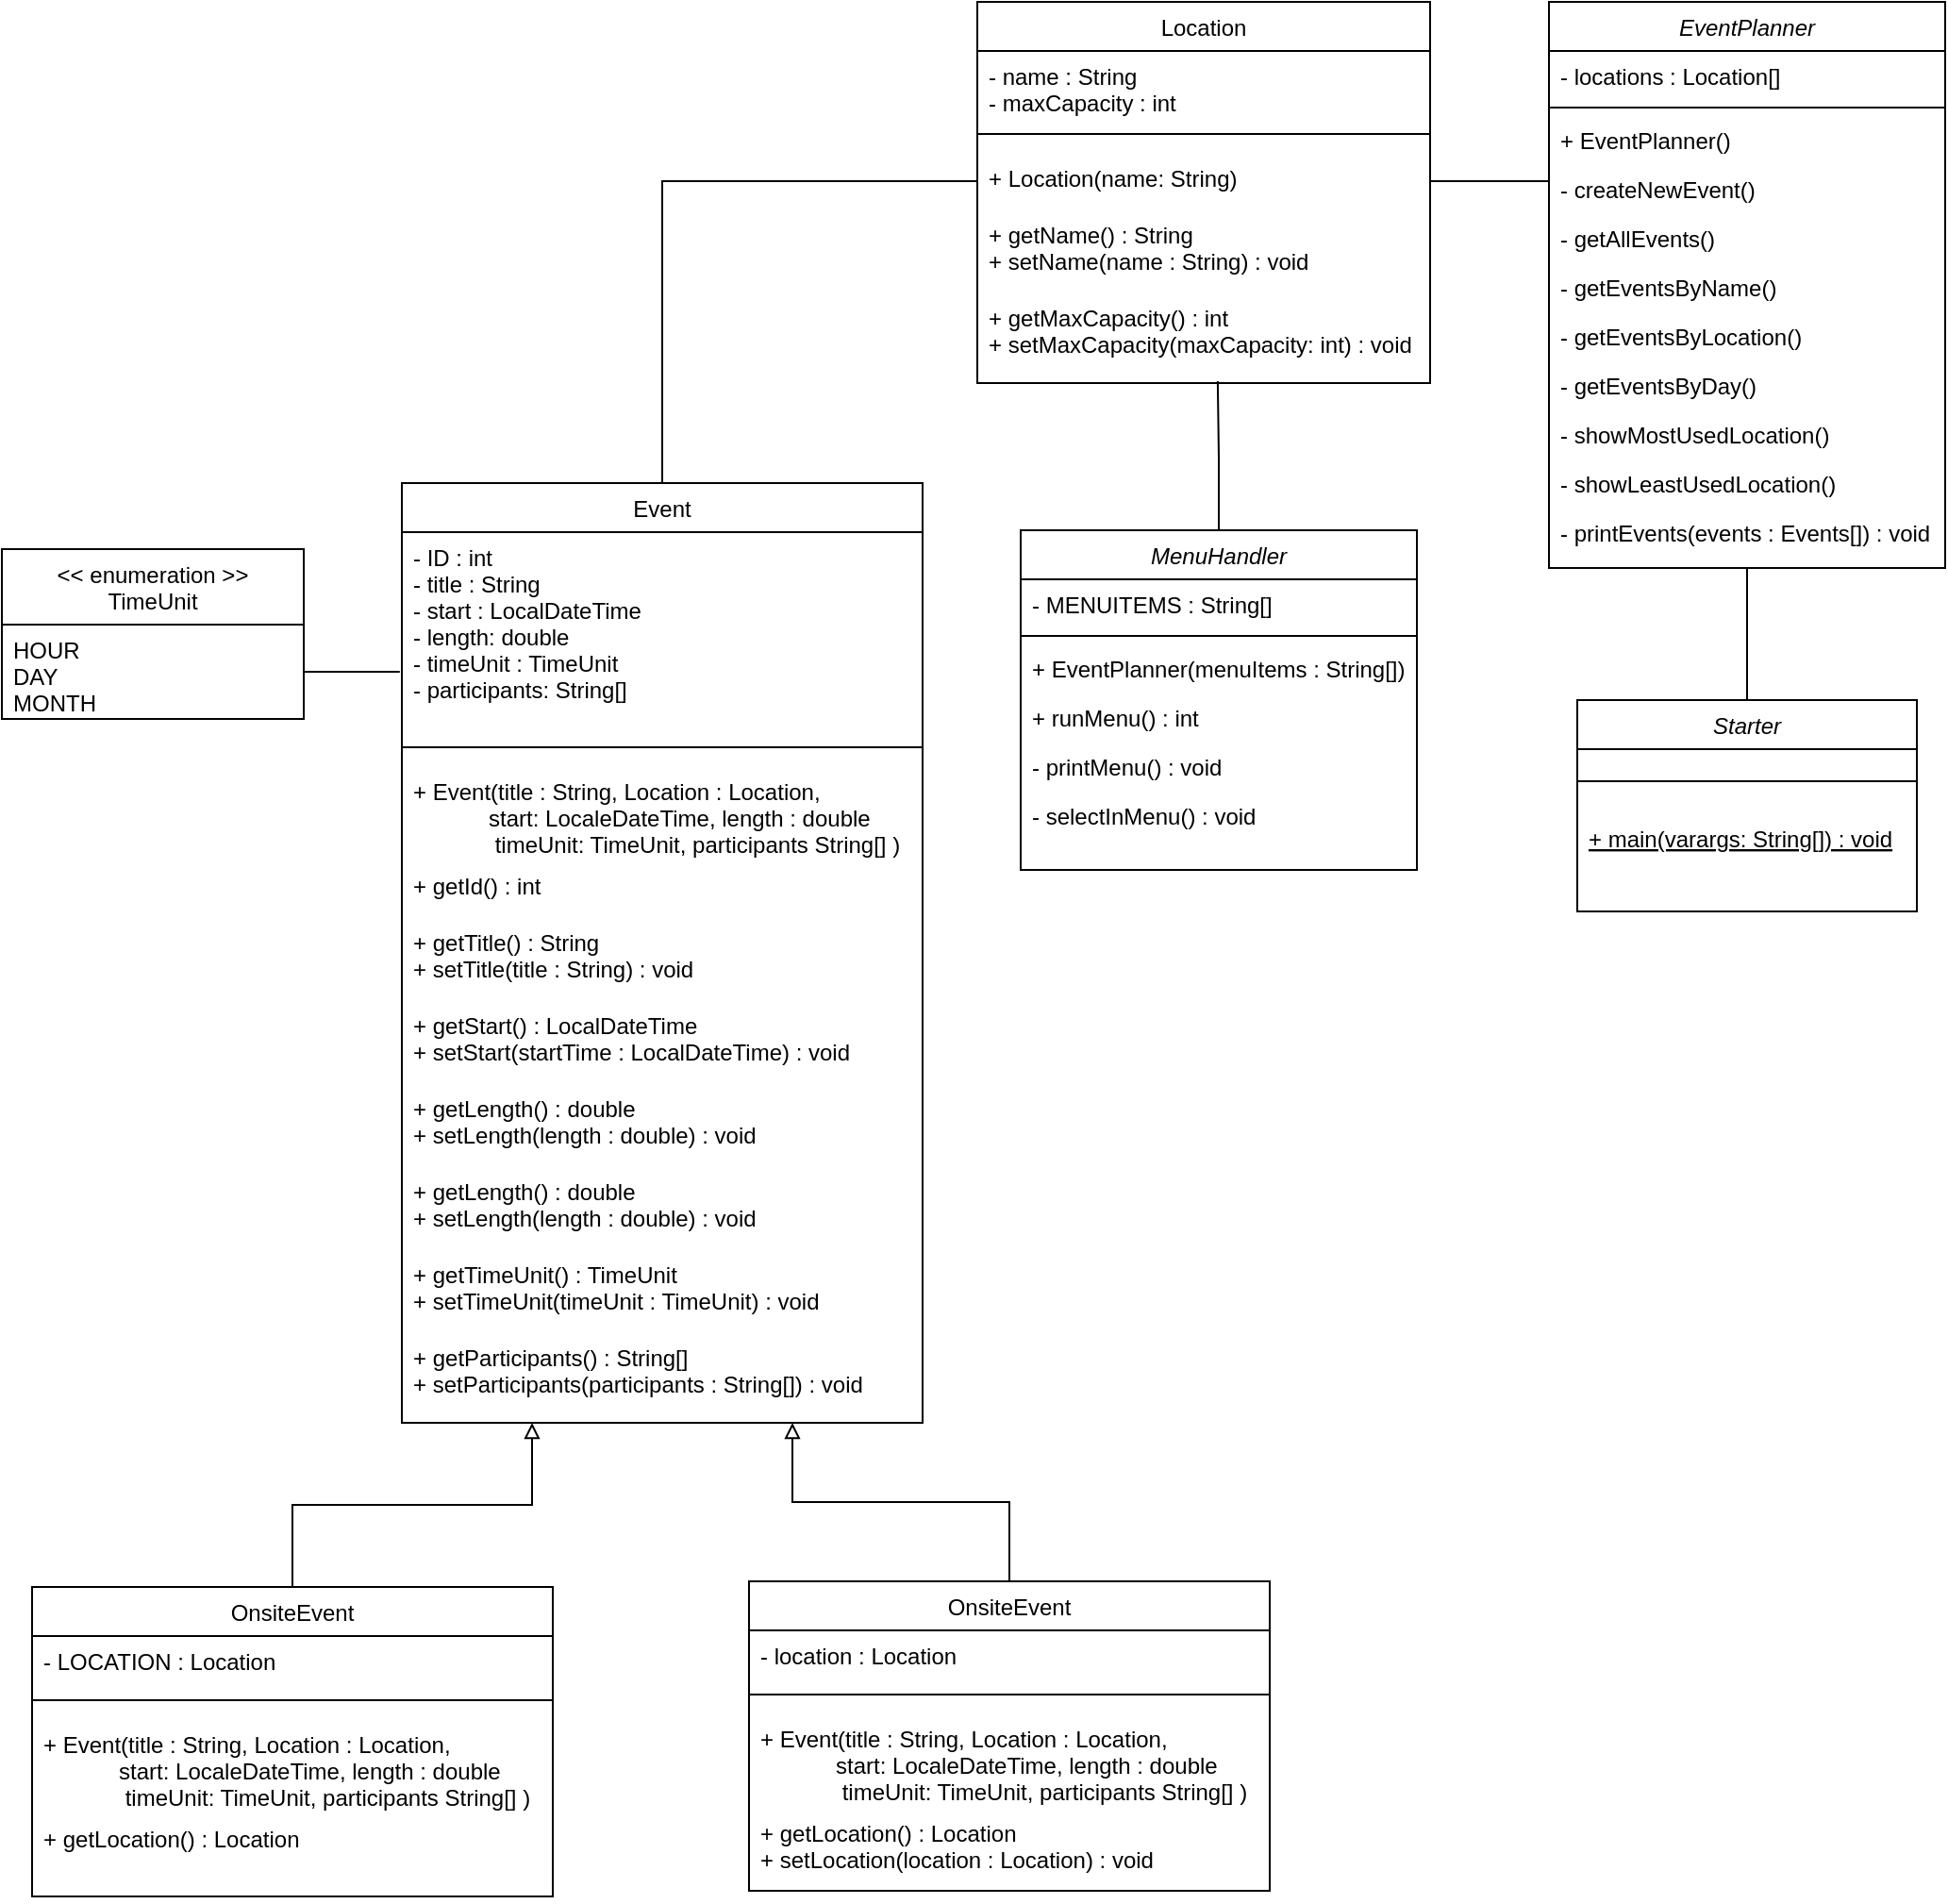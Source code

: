 <mxfile version="20.7.4" type="device"><diagram id="C5RBs43oDa-KdzZeNtuy" name="Page-1"><mxGraphModel dx="1026" dy="658" grid="1" gridSize="10" guides="1" tooltips="1" connect="1" arrows="1" fold="1" page="1" pageScale="1" pageWidth="827" pageHeight="1169" math="0" shadow="0"><root><mxCell id="WIyWlLk6GJQsqaUBKTNV-0"/><mxCell id="WIyWlLk6GJQsqaUBKTNV-1" parent="WIyWlLk6GJQsqaUBKTNV-0"/><mxCell id="YxRnPRUqClyoKaJk8hkN-110" style="edgeStyle=orthogonalEdgeStyle;rounded=0;orthogonalLoop=1;jettySize=auto;html=1;exitX=0.5;exitY=1;exitDx=0;exitDy=0;entryX=0.5;entryY=0;entryDx=0;entryDy=0;endArrow=none;endFill=0;" parent="WIyWlLk6GJQsqaUBKTNV-1" source="zkfFHV4jXpPFQw0GAbJ--0" target="YxRnPRUqClyoKaJk8hkN-32" edge="1"><mxGeometry relative="1" as="geometry"/></mxCell><mxCell id="zkfFHV4jXpPFQw0GAbJ--0" value="EventPlanner" style="swimlane;fontStyle=2;align=center;verticalAlign=top;childLayout=stackLayout;horizontal=1;startSize=26;horizontalStack=0;resizeParent=1;resizeLast=0;collapsible=1;marginBottom=0;rounded=0;shadow=0;strokeWidth=1;" parent="WIyWlLk6GJQsqaUBKTNV-1" vertex="1"><mxGeometry x="830" y="10" width="210" height="300" as="geometry"><mxRectangle x="230" y="140" width="160" height="26" as="alternateBounds"/></mxGeometry></mxCell><mxCell id="zkfFHV4jXpPFQw0GAbJ--1" value="- locations : Location[]" style="text;align=left;verticalAlign=top;spacingLeft=4;spacingRight=4;overflow=hidden;rotatable=0;points=[[0,0.5],[1,0.5]];portConstraint=eastwest;" parent="zkfFHV4jXpPFQw0GAbJ--0" vertex="1"><mxGeometry y="26" width="210" height="26" as="geometry"/></mxCell><mxCell id="zkfFHV4jXpPFQw0GAbJ--4" value="" style="line;html=1;strokeWidth=1;align=left;verticalAlign=middle;spacingTop=-1;spacingLeft=3;spacingRight=3;rotatable=0;labelPosition=right;points=[];portConstraint=eastwest;" parent="zkfFHV4jXpPFQw0GAbJ--0" vertex="1"><mxGeometry y="52" width="210" height="8" as="geometry"/></mxCell><mxCell id="YxRnPRUqClyoKaJk8hkN-39" value="+ EventPlanner()" style="text;align=left;verticalAlign=top;spacingLeft=4;spacingRight=4;overflow=hidden;rotatable=0;points=[[0,0.5],[1,0.5]];portConstraint=eastwest;fontStyle=0" parent="zkfFHV4jXpPFQw0GAbJ--0" vertex="1"><mxGeometry y="60" width="210" height="26" as="geometry"/></mxCell><mxCell id="YxRnPRUqClyoKaJk8hkN-40" value="- createNewEvent()" style="text;align=left;verticalAlign=top;spacingLeft=4;spacingRight=4;overflow=hidden;rotatable=0;points=[[0,0.5],[1,0.5]];portConstraint=eastwest;fontStyle=0" parent="zkfFHV4jXpPFQw0GAbJ--0" vertex="1"><mxGeometry y="86" width="210" height="26" as="geometry"/></mxCell><mxCell id="YxRnPRUqClyoKaJk8hkN-42" value="- getAllEvents()" style="text;align=left;verticalAlign=top;spacingLeft=4;spacingRight=4;overflow=hidden;rotatable=0;points=[[0,0.5],[1,0.5]];portConstraint=eastwest;fontStyle=0" parent="zkfFHV4jXpPFQw0GAbJ--0" vertex="1"><mxGeometry y="112" width="210" height="26" as="geometry"/></mxCell><mxCell id="YxRnPRUqClyoKaJk8hkN-43" value="- getEventsByName()" style="text;align=left;verticalAlign=top;spacingLeft=4;spacingRight=4;overflow=hidden;rotatable=0;points=[[0,0.5],[1,0.5]];portConstraint=eastwest;fontStyle=0" parent="zkfFHV4jXpPFQw0GAbJ--0" vertex="1"><mxGeometry y="138" width="210" height="26" as="geometry"/></mxCell><mxCell id="YxRnPRUqClyoKaJk8hkN-44" value="- getEventsByLocation()" style="text;align=left;verticalAlign=top;spacingLeft=4;spacingRight=4;overflow=hidden;rotatable=0;points=[[0,0.5],[1,0.5]];portConstraint=eastwest;fontStyle=0" parent="zkfFHV4jXpPFQw0GAbJ--0" vertex="1"><mxGeometry y="164" width="210" height="26" as="geometry"/></mxCell><mxCell id="YxRnPRUqClyoKaJk8hkN-45" value="- getEventsByDay()" style="text;align=left;verticalAlign=top;spacingLeft=4;spacingRight=4;overflow=hidden;rotatable=0;points=[[0,0.5],[1,0.5]];portConstraint=eastwest;fontStyle=0" parent="zkfFHV4jXpPFQw0GAbJ--0" vertex="1"><mxGeometry y="190" width="210" height="26" as="geometry"/></mxCell><mxCell id="YxRnPRUqClyoKaJk8hkN-46" value="- showMostUsedLocation()" style="text;align=left;verticalAlign=top;spacingLeft=4;spacingRight=4;overflow=hidden;rotatable=0;points=[[0,0.5],[1,0.5]];portConstraint=eastwest;fontStyle=0" parent="zkfFHV4jXpPFQw0GAbJ--0" vertex="1"><mxGeometry y="216" width="210" height="26" as="geometry"/></mxCell><mxCell id="YxRnPRUqClyoKaJk8hkN-47" value="- showLeastUsedLocation()" style="text;align=left;verticalAlign=top;spacingLeft=4;spacingRight=4;overflow=hidden;rotatable=0;points=[[0,0.5],[1,0.5]];portConstraint=eastwest;fontStyle=0" parent="zkfFHV4jXpPFQw0GAbJ--0" vertex="1"><mxGeometry y="242" width="210" height="26" as="geometry"/></mxCell><mxCell id="YxRnPRUqClyoKaJk8hkN-48" value="- printEvents(events : Events[]) : void" style="text;align=left;verticalAlign=top;spacingLeft=4;spacingRight=4;overflow=hidden;rotatable=0;points=[[0,0.5],[1,0.5]];portConstraint=eastwest;fontStyle=0" parent="zkfFHV4jXpPFQw0GAbJ--0" vertex="1"><mxGeometry y="268" width="210" height="26" as="geometry"/></mxCell><mxCell id="YxRnPRUqClyoKaJk8hkN-0" value="Location" style="swimlane;fontStyle=0;align=center;verticalAlign=top;childLayout=stackLayout;horizontal=1;startSize=26;horizontalStack=0;resizeParent=1;resizeLast=0;collapsible=1;marginBottom=0;rounded=0;shadow=0;strokeWidth=1;" parent="WIyWlLk6GJQsqaUBKTNV-1" vertex="1"><mxGeometry x="527" y="10" width="240" height="202" as="geometry"><mxRectangle x="340" y="380" width="170" height="26" as="alternateBounds"/></mxGeometry></mxCell><mxCell id="YxRnPRUqClyoKaJk8hkN-1" value="- name : String&#10;- maxCapacity : int" style="text;align=left;verticalAlign=top;spacingLeft=4;spacingRight=4;overflow=hidden;rotatable=0;points=[[0,0.5],[1,0.5]];portConstraint=eastwest;" parent="YxRnPRUqClyoKaJk8hkN-0" vertex="1"><mxGeometry y="26" width="240" height="34" as="geometry"/></mxCell><mxCell id="YxRnPRUqClyoKaJk8hkN-2" value="" style="line;html=1;strokeWidth=1;align=left;verticalAlign=middle;spacingTop=-1;spacingLeft=3;spacingRight=3;rotatable=0;labelPosition=right;points=[];portConstraint=eastwest;" parent="YxRnPRUqClyoKaJk8hkN-0" vertex="1"><mxGeometry y="60" width="240" height="20" as="geometry"/></mxCell><mxCell id="YxRnPRUqClyoKaJk8hkN-19" value="+ Location(name: String)" style="text;align=left;verticalAlign=top;spacingLeft=4;spacingRight=4;overflow=hidden;rotatable=0;points=[[0,0.5],[1,0.5]];portConstraint=eastwest;" parent="YxRnPRUqClyoKaJk8hkN-0" vertex="1"><mxGeometry y="80" width="240" height="30" as="geometry"/></mxCell><mxCell id="YxRnPRUqClyoKaJk8hkN-6" value="+ getName() : String&#10;+ setName(name : String) : void" style="text;align=left;verticalAlign=top;spacingLeft=4;spacingRight=4;overflow=hidden;rotatable=0;points=[[0,0.5],[1,0.5]];portConstraint=eastwest;" parent="YxRnPRUqClyoKaJk8hkN-0" vertex="1"><mxGeometry y="110" width="240" height="44" as="geometry"/></mxCell><mxCell id="YxRnPRUqClyoKaJk8hkN-13" value="+ getMaxCapacity() : int&#10;+ setMaxCapacity(maxCapacity: int) : void" style="text;align=left;verticalAlign=top;spacingLeft=4;spacingRight=4;overflow=hidden;rotatable=0;points=[[0,0.5],[1,0.5]];portConstraint=eastwest;" parent="YxRnPRUqClyoKaJk8hkN-0" vertex="1"><mxGeometry y="154" width="240" height="48" as="geometry"/></mxCell><mxCell id="YxRnPRUqClyoKaJk8hkN-3" value="&lt;&lt; enumeration &gt;&gt;&#10;TimeUnit" style="swimlane;fontStyle=0;align=center;verticalAlign=top;childLayout=stackLayout;horizontal=1;startSize=40;horizontalStack=0;resizeParent=1;resizeLast=0;collapsible=1;marginBottom=0;rounded=0;shadow=0;strokeWidth=1;" parent="WIyWlLk6GJQsqaUBKTNV-1" vertex="1"><mxGeometry x="10" y="300" width="160" height="90" as="geometry"><mxRectangle x="340" y="380" width="170" height="26" as="alternateBounds"/></mxGeometry></mxCell><mxCell id="YxRnPRUqClyoKaJk8hkN-4" value="HOUR&#10;DAY&#10;MONTH" style="text;align=left;verticalAlign=top;spacingLeft=4;spacingRight=4;overflow=hidden;rotatable=0;points=[[0,0.5],[1,0.5]];portConstraint=eastwest;" parent="YxRnPRUqClyoKaJk8hkN-3" vertex="1"><mxGeometry y="40" width="160" height="50" as="geometry"/></mxCell><mxCell id="YxRnPRUqClyoKaJk8hkN-109" style="edgeStyle=orthogonalEdgeStyle;rounded=0;orthogonalLoop=1;jettySize=auto;html=1;exitX=0.5;exitY=0;exitDx=0;exitDy=0;entryX=0;entryY=0.5;entryDx=0;entryDy=0;endArrow=none;endFill=0;" parent="WIyWlLk6GJQsqaUBKTNV-1" source="YxRnPRUqClyoKaJk8hkN-14" target="YxRnPRUqClyoKaJk8hkN-19" edge="1"><mxGeometry relative="1" as="geometry"/></mxCell><mxCell id="YxRnPRUqClyoKaJk8hkN-14" value="Event" style="swimlane;fontStyle=0;align=center;verticalAlign=top;childLayout=stackLayout;horizontal=1;startSize=26;horizontalStack=0;resizeParent=1;resizeLast=0;collapsible=1;marginBottom=0;rounded=0;shadow=0;strokeWidth=1;" parent="WIyWlLk6GJQsqaUBKTNV-1" vertex="1"><mxGeometry x="222" y="265" width="276" height="498" as="geometry"><mxRectangle x="340" y="380" width="170" height="26" as="alternateBounds"/></mxGeometry></mxCell><mxCell id="YxRnPRUqClyoKaJk8hkN-15" value="- ID : int&#10;- title : String&#10;- start : LocalDateTime&#10;- length: double&#10;- timeUnit : TimeUnit&#10;- participants: String[]" style="text;align=left;verticalAlign=top;spacingLeft=4;spacingRight=4;overflow=hidden;rotatable=0;points=[[0,0.5],[1,0.5]];portConstraint=eastwest;" parent="YxRnPRUqClyoKaJk8hkN-14" vertex="1"><mxGeometry y="26" width="276" height="104" as="geometry"/></mxCell><mxCell id="YxRnPRUqClyoKaJk8hkN-16" value="" style="line;html=1;strokeWidth=1;align=left;verticalAlign=middle;spacingTop=-1;spacingLeft=3;spacingRight=3;rotatable=0;labelPosition=right;points=[];portConstraint=eastwest;" parent="YxRnPRUqClyoKaJk8hkN-14" vertex="1"><mxGeometry y="130" width="276" height="20" as="geometry"/></mxCell><mxCell id="YxRnPRUqClyoKaJk8hkN-31" value="+ Event(title : String, Location : Location, &#10;            start: LocaleDateTime, length : double&#10;             timeUnit: TimeUnit, participants String[] )" style="text;align=left;verticalAlign=top;spacingLeft=4;spacingRight=4;overflow=hidden;rotatable=0;points=[[0,0.5],[1,0.5]];portConstraint=eastwest;" parent="YxRnPRUqClyoKaJk8hkN-14" vertex="1"><mxGeometry y="150" width="276" height="50" as="geometry"/></mxCell><mxCell id="YxRnPRUqClyoKaJk8hkN-23" value="+ getId() : int" style="text;align=left;verticalAlign=top;spacingLeft=4;spacingRight=4;overflow=hidden;rotatable=0;points=[[0,0.5],[1,0.5]];portConstraint=eastwest;" parent="YxRnPRUqClyoKaJk8hkN-14" vertex="1"><mxGeometry y="200" width="276" height="30" as="geometry"/></mxCell><mxCell id="YxRnPRUqClyoKaJk8hkN-22" value="+ getTitle() : String&#10;+ setTitle(title : String) : void" style="text;align=left;verticalAlign=top;spacingLeft=4;spacingRight=4;overflow=hidden;rotatable=0;points=[[0,0.5],[1,0.5]];portConstraint=eastwest;" parent="YxRnPRUqClyoKaJk8hkN-14" vertex="1"><mxGeometry y="230" width="276" height="44" as="geometry"/></mxCell><mxCell id="YxRnPRUqClyoKaJk8hkN-25" value="+ getStart() : LocalDateTime&#10;+ setStart(startTime : LocalDateTime) : void" style="text;align=left;verticalAlign=top;spacingLeft=4;spacingRight=4;overflow=hidden;rotatable=0;points=[[0,0.5],[1,0.5]];portConstraint=eastwest;" parent="YxRnPRUqClyoKaJk8hkN-14" vertex="1"><mxGeometry y="274" width="276" height="44" as="geometry"/></mxCell><mxCell id="YxRnPRUqClyoKaJk8hkN-26" value="+ getLength() : double&#10;+ setLength(length : double) : void" style="text;align=left;verticalAlign=top;spacingLeft=4;spacingRight=4;overflow=hidden;rotatable=0;points=[[0,0.5],[1,0.5]];portConstraint=eastwest;" parent="YxRnPRUqClyoKaJk8hkN-14" vertex="1"><mxGeometry y="318" width="276" height="44" as="geometry"/></mxCell><mxCell id="YxRnPRUqClyoKaJk8hkN-27" value="+ getLength() : double&#10;+ setLength(length : double) : void" style="text;align=left;verticalAlign=top;spacingLeft=4;spacingRight=4;overflow=hidden;rotatable=0;points=[[0,0.5],[1,0.5]];portConstraint=eastwest;" parent="YxRnPRUqClyoKaJk8hkN-14" vertex="1"><mxGeometry y="362" width="276" height="44" as="geometry"/></mxCell><mxCell id="YxRnPRUqClyoKaJk8hkN-28" value="+ getTimeUnit() : TimeUnit&#10;+ setTimeUnit(timeUnit : TimeUnit) : void" style="text;align=left;verticalAlign=top;spacingLeft=4;spacingRight=4;overflow=hidden;rotatable=0;points=[[0,0.5],[1,0.5]];portConstraint=eastwest;" parent="YxRnPRUqClyoKaJk8hkN-14" vertex="1"><mxGeometry y="406" width="276" height="44" as="geometry"/></mxCell><mxCell id="YxRnPRUqClyoKaJk8hkN-29" value="+ getParticipants() : String[]&#10;+ setParticipants(participants : String[]) : void" style="text;align=left;verticalAlign=top;spacingLeft=4;spacingRight=4;overflow=hidden;rotatable=0;points=[[0,0.5],[1,0.5]];portConstraint=eastwest;" parent="YxRnPRUqClyoKaJk8hkN-14" vertex="1"><mxGeometry y="450" width="276" height="44" as="geometry"/></mxCell><mxCell id="YxRnPRUqClyoKaJk8hkN-32" value="Starter" style="swimlane;fontStyle=2;align=center;verticalAlign=top;childLayout=stackLayout;horizontal=1;startSize=26;horizontalStack=0;resizeParent=1;resizeLast=0;collapsible=1;marginBottom=0;rounded=0;shadow=0;strokeWidth=1;" parent="WIyWlLk6GJQsqaUBKTNV-1" vertex="1"><mxGeometry x="845" y="380" width="180" height="112" as="geometry"><mxRectangle x="230" y="140" width="160" height="26" as="alternateBounds"/></mxGeometry></mxCell><mxCell id="YxRnPRUqClyoKaJk8hkN-34" value="" style="line;html=1;strokeWidth=1;align=left;verticalAlign=middle;spacingTop=-1;spacingLeft=3;spacingRight=3;rotatable=0;labelPosition=right;points=[];portConstraint=eastwest;" parent="YxRnPRUqClyoKaJk8hkN-32" vertex="1"><mxGeometry y="26" width="180" height="34" as="geometry"/></mxCell><mxCell id="YxRnPRUqClyoKaJk8hkN-38" value="+ main(varargs: String[]) : void" style="text;align=left;verticalAlign=top;spacingLeft=4;spacingRight=4;overflow=hidden;rotatable=0;points=[[0,0.5],[1,0.5]];portConstraint=eastwest;fontStyle=4" parent="YxRnPRUqClyoKaJk8hkN-32" vertex="1"><mxGeometry y="60" width="180" height="26" as="geometry"/></mxCell><mxCell id="YxRnPRUqClyoKaJk8hkN-107" style="edgeStyle=orthogonalEdgeStyle;rounded=0;orthogonalLoop=1;jettySize=auto;html=1;exitX=0.5;exitY=0;exitDx=0;exitDy=0;entryX=0.531;entryY=0.979;entryDx=0;entryDy=0;entryPerimeter=0;endArrow=none;endFill=0;" parent="WIyWlLk6GJQsqaUBKTNV-1" source="YxRnPRUqClyoKaJk8hkN-49" target="YxRnPRUqClyoKaJk8hkN-13" edge="1"><mxGeometry relative="1" as="geometry"/></mxCell><mxCell id="YxRnPRUqClyoKaJk8hkN-49" value="MenuHandler" style="swimlane;fontStyle=2;align=center;verticalAlign=top;childLayout=stackLayout;horizontal=1;startSize=26;horizontalStack=0;resizeParent=1;resizeLast=0;collapsible=1;marginBottom=0;rounded=0;shadow=0;strokeWidth=1;" parent="WIyWlLk6GJQsqaUBKTNV-1" vertex="1"><mxGeometry x="550" y="290" width="210" height="180" as="geometry"><mxRectangle x="230" y="140" width="160" height="26" as="alternateBounds"/></mxGeometry></mxCell><mxCell id="YxRnPRUqClyoKaJk8hkN-51" value="- MENUITEMS : String[]" style="text;align=left;verticalAlign=top;spacingLeft=4;spacingRight=4;overflow=hidden;rotatable=0;points=[[0,0.5],[1,0.5]];portConstraint=eastwest;" parent="YxRnPRUqClyoKaJk8hkN-49" vertex="1"><mxGeometry y="26" width="210" height="26" as="geometry"/></mxCell><mxCell id="YxRnPRUqClyoKaJk8hkN-52" value="" style="line;html=1;strokeWidth=1;align=left;verticalAlign=middle;spacingTop=-1;spacingLeft=3;spacingRight=3;rotatable=0;labelPosition=right;points=[];portConstraint=eastwest;" parent="YxRnPRUqClyoKaJk8hkN-49" vertex="1"><mxGeometry y="52" width="210" height="8" as="geometry"/></mxCell><mxCell id="YxRnPRUqClyoKaJk8hkN-53" value="+ EventPlanner(menuItems : String[])" style="text;align=left;verticalAlign=top;spacingLeft=4;spacingRight=4;overflow=hidden;rotatable=0;points=[[0,0.5],[1,0.5]];portConstraint=eastwest;fontStyle=0" parent="YxRnPRUqClyoKaJk8hkN-49" vertex="1"><mxGeometry y="60" width="210" height="26" as="geometry"/></mxCell><mxCell id="YxRnPRUqClyoKaJk8hkN-55" value="+ runMenu() : int" style="text;align=left;verticalAlign=top;spacingLeft=4;spacingRight=4;overflow=hidden;rotatable=0;points=[[0,0.5],[1,0.5]];portConstraint=eastwest;fontStyle=0" parent="YxRnPRUqClyoKaJk8hkN-49" vertex="1"><mxGeometry y="86" width="210" height="26" as="geometry"/></mxCell><mxCell id="YxRnPRUqClyoKaJk8hkN-62" value="- printMenu() : void" style="text;align=left;verticalAlign=top;spacingLeft=4;spacingRight=4;overflow=hidden;rotatable=0;points=[[0,0.5],[1,0.5]];portConstraint=eastwest;fontStyle=0" parent="YxRnPRUqClyoKaJk8hkN-49" vertex="1"><mxGeometry y="112" width="210" height="26" as="geometry"/></mxCell><mxCell id="YxRnPRUqClyoKaJk8hkN-63" value="- selectInMenu() : void" style="text;align=left;verticalAlign=top;spacingLeft=4;spacingRight=4;overflow=hidden;rotatable=0;points=[[0,0.5],[1,0.5]];portConstraint=eastwest;fontStyle=0" parent="YxRnPRUqClyoKaJk8hkN-49" vertex="1"><mxGeometry y="138" width="210" height="26" as="geometry"/></mxCell><mxCell id="YxRnPRUqClyoKaJk8hkN-105" style="edgeStyle=orthogonalEdgeStyle;rounded=0;orthogonalLoop=1;jettySize=auto;html=1;exitX=0.5;exitY=0;exitDx=0;exitDy=0;endArrow=block;endFill=0;entryX=0.75;entryY=1;entryDx=0;entryDy=0;" parent="WIyWlLk6GJQsqaUBKTNV-1" source="YxRnPRUqClyoKaJk8hkN-71" target="YxRnPRUqClyoKaJk8hkN-14" edge="1"><mxGeometry relative="1" as="geometry"><mxPoint x="406" y="770" as="targetPoint"/></mxGeometry></mxCell><mxCell id="YxRnPRUqClyoKaJk8hkN-71" value="OnsiteEvent" style="swimlane;fontStyle=0;align=center;verticalAlign=top;childLayout=stackLayout;horizontal=1;startSize=26;horizontalStack=0;resizeParent=1;resizeLast=0;collapsible=1;marginBottom=0;rounded=0;shadow=0;strokeWidth=1;" parent="WIyWlLk6GJQsqaUBKTNV-1" vertex="1"><mxGeometry x="406" y="847" width="276" height="164" as="geometry"><mxRectangle x="340" y="380" width="170" height="26" as="alternateBounds"/></mxGeometry></mxCell><mxCell id="YxRnPRUqClyoKaJk8hkN-72" value="- location : Location" style="text;align=left;verticalAlign=top;spacingLeft=4;spacingRight=4;overflow=hidden;rotatable=0;points=[[0,0.5],[1,0.5]];portConstraint=eastwest;" parent="YxRnPRUqClyoKaJk8hkN-71" vertex="1"><mxGeometry y="26" width="276" height="24" as="geometry"/></mxCell><mxCell id="YxRnPRUqClyoKaJk8hkN-73" value="" style="line;html=1;strokeWidth=1;align=left;verticalAlign=middle;spacingTop=-1;spacingLeft=3;spacingRight=3;rotatable=0;labelPosition=right;points=[];portConstraint=eastwest;" parent="YxRnPRUqClyoKaJk8hkN-71" vertex="1"><mxGeometry y="50" width="276" height="20" as="geometry"/></mxCell><mxCell id="YxRnPRUqClyoKaJk8hkN-74" value="+ Event(title : String, Location : Location, &#10;            start: LocaleDateTime, length : double&#10;             timeUnit: TimeUnit, participants String[] )" style="text;align=left;verticalAlign=top;spacingLeft=4;spacingRight=4;overflow=hidden;rotatable=0;points=[[0,0.5],[1,0.5]];portConstraint=eastwest;" parent="YxRnPRUqClyoKaJk8hkN-71" vertex="1"><mxGeometry y="70" width="276" height="50" as="geometry"/></mxCell><mxCell id="YxRnPRUqClyoKaJk8hkN-77" value="+ getLocation() : Location&#10;+ setLocation(location : Location) : void" style="text;align=left;verticalAlign=top;spacingLeft=4;spacingRight=4;overflow=hidden;rotatable=0;points=[[0,0.5],[1,0.5]];portConstraint=eastwest;" parent="YxRnPRUqClyoKaJk8hkN-71" vertex="1"><mxGeometry y="120" width="276" height="44" as="geometry"/></mxCell><mxCell id="YxRnPRUqClyoKaJk8hkN-101" style="edgeStyle=orthogonalEdgeStyle;rounded=0;orthogonalLoop=1;jettySize=auto;html=1;exitX=0.5;exitY=0;exitDx=0;exitDy=0;entryX=0.25;entryY=1;entryDx=0;entryDy=0;endArrow=block;endFill=0;" parent="WIyWlLk6GJQsqaUBKTNV-1" source="YxRnPRUqClyoKaJk8hkN-83" target="YxRnPRUqClyoKaJk8hkN-14" edge="1"><mxGeometry relative="1" as="geometry"/></mxCell><mxCell id="YxRnPRUqClyoKaJk8hkN-83" value="OnsiteEvent" style="swimlane;fontStyle=0;align=center;verticalAlign=top;childLayout=stackLayout;horizontal=1;startSize=26;horizontalStack=0;resizeParent=1;resizeLast=0;collapsible=1;marginBottom=0;rounded=0;shadow=0;strokeWidth=1;" parent="WIyWlLk6GJQsqaUBKTNV-1" vertex="1"><mxGeometry x="26" y="850" width="276" height="164" as="geometry"><mxRectangle x="340" y="380" width="170" height="26" as="alternateBounds"/></mxGeometry></mxCell><mxCell id="YxRnPRUqClyoKaJk8hkN-84" value="- LOCATION : Location" style="text;align=left;verticalAlign=top;spacingLeft=4;spacingRight=4;overflow=hidden;rotatable=0;points=[[0,0.5],[1,0.5]];portConstraint=eastwest;" parent="YxRnPRUqClyoKaJk8hkN-83" vertex="1"><mxGeometry y="26" width="276" height="24" as="geometry"/></mxCell><mxCell id="YxRnPRUqClyoKaJk8hkN-85" value="" style="line;html=1;strokeWidth=1;align=left;verticalAlign=middle;spacingTop=-1;spacingLeft=3;spacingRight=3;rotatable=0;labelPosition=right;points=[];portConstraint=eastwest;" parent="YxRnPRUqClyoKaJk8hkN-83" vertex="1"><mxGeometry y="50" width="276" height="20" as="geometry"/></mxCell><mxCell id="YxRnPRUqClyoKaJk8hkN-86" value="+ Event(title : String, Location : Location, &#10;            start: LocaleDateTime, length : double&#10;             timeUnit: TimeUnit, participants String[] )" style="text;align=left;verticalAlign=top;spacingLeft=4;spacingRight=4;overflow=hidden;rotatable=0;points=[[0,0.5],[1,0.5]];portConstraint=eastwest;" parent="YxRnPRUqClyoKaJk8hkN-83" vertex="1"><mxGeometry y="70" width="276" height="50" as="geometry"/></mxCell><mxCell id="YxRnPRUqClyoKaJk8hkN-87" value="+ getLocation() : Location&#10;" style="text;align=left;verticalAlign=top;spacingLeft=4;spacingRight=4;overflow=hidden;rotatable=0;points=[[0,0.5],[1,0.5]];portConstraint=eastwest;" parent="YxRnPRUqClyoKaJk8hkN-83" vertex="1"><mxGeometry y="120" width="276" height="44" as="geometry"/></mxCell><mxCell id="YxRnPRUqClyoKaJk8hkN-106" style="edgeStyle=orthogonalEdgeStyle;rounded=0;orthogonalLoop=1;jettySize=auto;html=1;exitX=1;exitY=0.5;exitDx=0;exitDy=0;endArrow=none;endFill=0;" parent="WIyWlLk6GJQsqaUBKTNV-1" source="YxRnPRUqClyoKaJk8hkN-19" edge="1"><mxGeometry relative="1" as="geometry"><mxPoint x="830" y="105" as="targetPoint"/></mxGeometry></mxCell><mxCell id="YxRnPRUqClyoKaJk8hkN-108" style="edgeStyle=orthogonalEdgeStyle;rounded=0;orthogonalLoop=1;jettySize=auto;html=1;exitX=1;exitY=0.5;exitDx=0;exitDy=0;entryX=-0.004;entryY=0.712;entryDx=0;entryDy=0;entryPerimeter=0;endArrow=none;endFill=0;" parent="WIyWlLk6GJQsqaUBKTNV-1" source="YxRnPRUqClyoKaJk8hkN-4" target="YxRnPRUqClyoKaJk8hkN-15" edge="1"><mxGeometry relative="1" as="geometry"/></mxCell></root></mxGraphModel></diagram></mxfile>